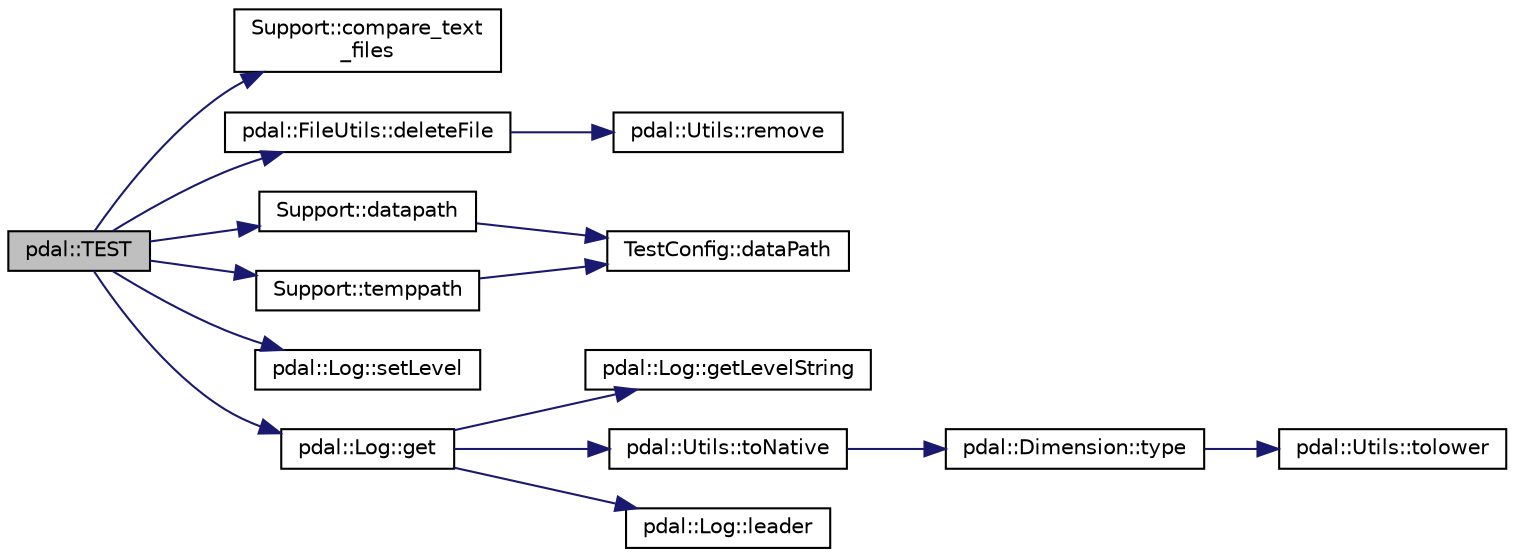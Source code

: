 digraph "pdal::TEST"
{
  edge [fontname="Helvetica",fontsize="10",labelfontname="Helvetica",labelfontsize="10"];
  node [fontname="Helvetica",fontsize="10",shape=record];
  rankdir="LR";
  Node1 [label="pdal::TEST",height=0.2,width=0.4,color="black", fillcolor="grey75", style="filled", fontcolor="black"];
  Node1 -> Node2 [color="midnightblue",fontsize="10",style="solid",fontname="Helvetica"];
  Node2 [label="Support::compare_text\l_files",height=0.2,width=0.4,color="black", fillcolor="white", style="filled",URL="$classSupport.html#a103551165ca7a5a6aeeccafd3e41c128"];
  Node1 -> Node3 [color="midnightblue",fontsize="10",style="solid",fontname="Helvetica"];
  Node3 [label="Support::datapath",height=0.2,width=0.4,color="black", fillcolor="white", style="filled",URL="$classSupport.html#a9bbdf6f202f4f2e45e7a53007dd0a238"];
  Node3 -> Node4 [color="midnightblue",fontsize="10",style="solid",fontname="Helvetica"];
  Node4 [label="TestConfig::dataPath",height=0.2,width=0.4,color="black", fillcolor="white", style="filled",URL="$namespaceTestConfig.html#a0e622015f0610c2cfcbb3739b972d877"];
  Node1 -> Node5 [color="midnightblue",fontsize="10",style="solid",fontname="Helvetica"];
  Node5 [label="pdal::FileUtils::deleteFile",height=0.2,width=0.4,color="black", fillcolor="white", style="filled",URL="$namespacepdal_1_1FileUtils.html#a9147ba0dbb2789edbd17feb104b00532"];
  Node5 -> Node6 [color="midnightblue",fontsize="10",style="solid",fontname="Helvetica"];
  Node6 [label="pdal::Utils::remove",height=0.2,width=0.4,color="black", fillcolor="white", style="filled",URL="$namespacepdal_1_1Utils.html#ad875f14218020d7d4d10803f5a115bdb"];
  Node1 -> Node7 [color="midnightblue",fontsize="10",style="solid",fontname="Helvetica"];
  Node7 [label="pdal::Log::get",height=0.2,width=0.4,color="black", fillcolor="white", style="filled",URL="$classpdal_1_1Log.html#a55b5c8d21fb25aed225a85a3e655622e"];
  Node7 -> Node8 [color="midnightblue",fontsize="10",style="solid",fontname="Helvetica"];
  Node8 [label="pdal::Utils::toNative",height=0.2,width=0.4,color="black", fillcolor="white", style="filled",URL="$namespacepdal_1_1Utils.html#a59253304d0f929e3a3ea00f09636002f"];
  Node8 -> Node9 [color="midnightblue",fontsize="10",style="solid",fontname="Helvetica"];
  Node9 [label="pdal::Dimension::type",height=0.2,width=0.4,color="black", fillcolor="white", style="filled",URL="$namespacepdal_1_1Dimension.html#a880d689fed54aa3ded6f88c9e058c5d2"];
  Node9 -> Node10 [color="midnightblue",fontsize="10",style="solid",fontname="Helvetica"];
  Node10 [label="pdal::Utils::tolower",height=0.2,width=0.4,color="black", fillcolor="white", style="filled",URL="$namespacepdal_1_1Utils.html#a5268937cf695835e55392f752dc02cb2"];
  Node7 -> Node11 [color="midnightblue",fontsize="10",style="solid",fontname="Helvetica"];
  Node11 [label="pdal::Log::leader",height=0.2,width=0.4,color="black", fillcolor="white", style="filled",URL="$classpdal_1_1Log.html#ac029547787ab61435de09575dbb9dc05"];
  Node7 -> Node12 [color="midnightblue",fontsize="10",style="solid",fontname="Helvetica"];
  Node12 [label="pdal::Log::getLevelString",height=0.2,width=0.4,color="black", fillcolor="white", style="filled",URL="$classpdal_1_1Log.html#aff64bf3e91a1fc230ec2d4eed98b3dbf"];
  Node1 -> Node13 [color="midnightblue",fontsize="10",style="solid",fontname="Helvetica"];
  Node13 [label="pdal::Log::setLevel",height=0.2,width=0.4,color="black", fillcolor="white", style="filled",URL="$classpdal_1_1Log.html#a94621638c2c72be59d9a339a7ee88e16"];
  Node1 -> Node14 [color="midnightblue",fontsize="10",style="solid",fontname="Helvetica"];
  Node14 [label="Support::temppath",height=0.2,width=0.4,color="black", fillcolor="white", style="filled",URL="$classSupport.html#a987d7adce1636b5852ff41a1d34d37bd"];
  Node14 -> Node4 [color="midnightblue",fontsize="10",style="solid",fontname="Helvetica"];
}
